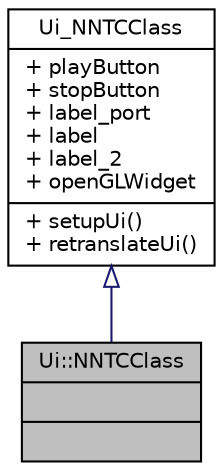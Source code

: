 digraph "Ui::NNTCClass"
{
  edge [fontname="Helvetica",fontsize="10",labelfontname="Helvetica",labelfontsize="10"];
  node [fontname="Helvetica",fontsize="10",shape=record];
  Node0 [label="{Ui::NNTCClass\n||}",height=0.2,width=0.4,color="black", fillcolor="grey75", style="filled", fontcolor="black"];
  Node1 -> Node0 [dir="back",color="midnightblue",fontsize="10",style="solid",arrowtail="onormal",fontname="Helvetica"];
  Node1 [label="{Ui_NNTCClass\n|+ playButton\l+ stopButton\l+ label_port\l+ label\l+ label_2\l+ openGLWidget\l|+ setupUi()\l+ retranslateUi()\l}",height=0.2,width=0.4,color="black", fillcolor="white", style="filled",URL="$class_ui___n_n_t_c_class.html"];
}
